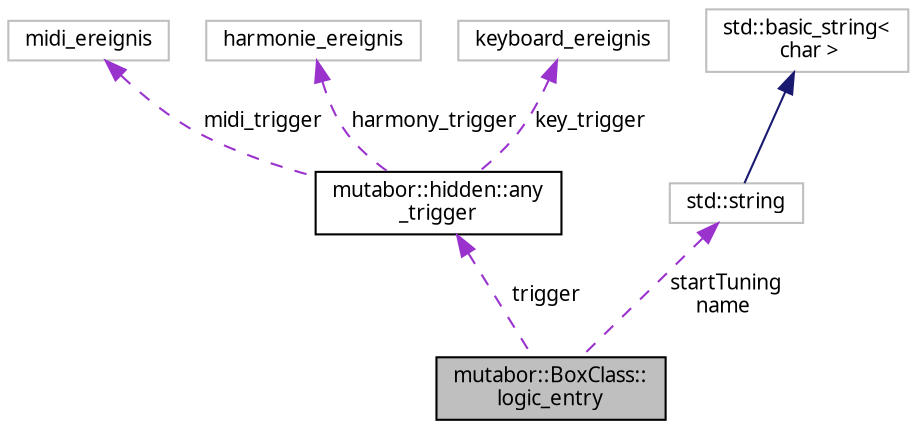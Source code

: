 digraph "mutabor::BoxClass::logic_entry"
{
  edge [fontname="Sans",fontsize="10",labelfontname="Sans",labelfontsize="10"];
  node [fontname="Sans",fontsize="10",shape=record];
  Node1 [label="mutabor::BoxClass::\llogic_entry",height=0.2,width=0.4,color="black", fillcolor="grey75", style="filled", fontcolor="black"];
  Node2 -> Node1 [dir="back",color="darkorchid3",fontsize="10",style="dashed",label=" trigger" ,fontname="Sans"];
  Node2 [label="mutabor::hidden::any\l_trigger",height=0.2,width=0.4,color="black", fillcolor="white", style="filled",URL="$d1/d32/structmutabor_1_1hidden_1_1any__trigger.html"];
  Node3 -> Node2 [dir="back",color="darkorchid3",fontsize="10",style="dashed",label=" midi_trigger" ,fontname="Sans"];
  Node3 [label="midi_ereignis",height=0.2,width=0.4,color="grey75", fillcolor="white", style="filled"];
  Node4 -> Node2 [dir="back",color="darkorchid3",fontsize="10",style="dashed",label=" harmony_trigger" ,fontname="Sans"];
  Node4 [label="harmonie_ereignis",height=0.2,width=0.4,color="grey75", fillcolor="white", style="filled"];
  Node5 -> Node2 [dir="back",color="darkorchid3",fontsize="10",style="dashed",label=" key_trigger" ,fontname="Sans"];
  Node5 [label="keyboard_ereignis",height=0.2,width=0.4,color="grey75", fillcolor="white", style="filled"];
  Node6 -> Node1 [dir="back",color="darkorchid3",fontsize="10",style="dashed",label=" startTuning\nname" ,fontname="Sans"];
  Node6 [label="std::string",height=0.2,width=0.4,color="grey75", fillcolor="white", style="filled",tooltip="STL class. "];
  Node7 -> Node6 [dir="back",color="midnightblue",fontsize="10",style="solid",fontname="Sans"];
  Node7 [label="std::basic_string\<\l char \>",height=0.2,width=0.4,color="grey75", fillcolor="white", style="filled",tooltip="STL class. "];
}

